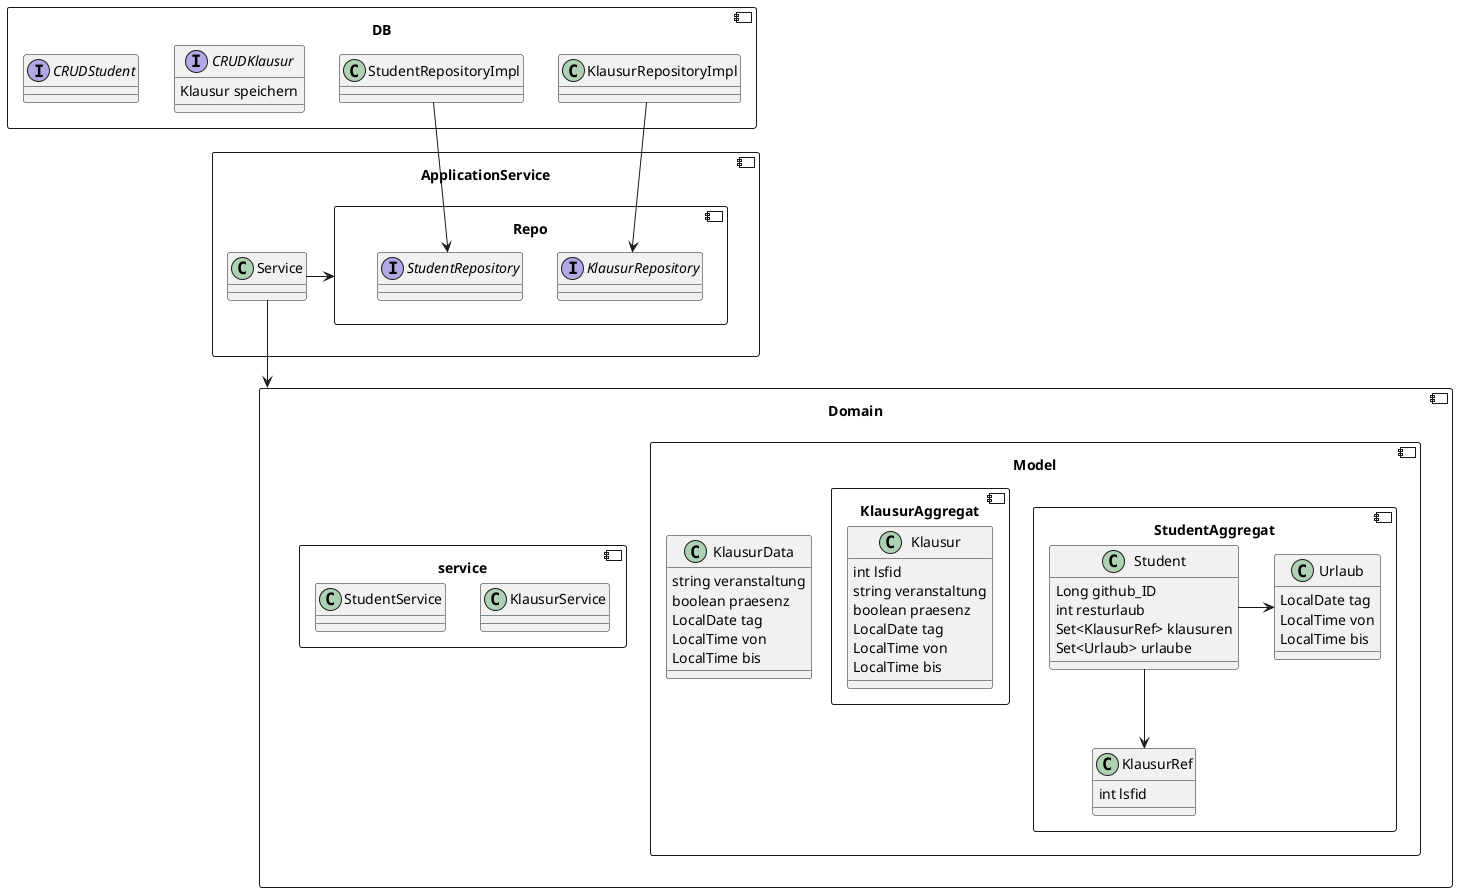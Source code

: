 @startuml
'https://plantuml.com/component-diagram

class ApplicationService {
}

component Domain {
component Model {
component StudentAggregat {
class Student {
Long github_ID
int resturlaub
Set<KlausurRef> klausuren
Set<Urlaub> urlaube
}

class Urlaub {
LocalDate tag
LocalTime von
LocalTime bis
}
class KlausurRef {
int lsfid
}
}

component KlausurAggregat {
class Klausur {
int lsfid
string veranstaltung
boolean praesenz
LocalDate tag
LocalTime von
LocalTime bis
}
}


class KlausurData {
string veranstaltung
boolean praesenz
LocalDate tag
LocalTime von
LocalTime bis
}


}

component service {
    class KlausurService {
    }
    class StudentService {
    }
}
}

component ApplicationService {

    component Repo {
        interface KlausurRepository
        interface StudentRepository
        }
    class Service {

    }

}

component DB {
    class KlausurRepositoryImpl {
    }
    class StudentRepositoryImpl {
    }
    interface CRUDKlausur {
     Klausur speichern
    }
    interface CRUDStudent {

    }
}

Service -> Repo
KlausurRepositoryImpl --> KlausurRepository
StudentRepositoryImpl --> StudentRepository
Service --> Domain

Student -> Urlaub
Student --> KlausurRef
















@enduml